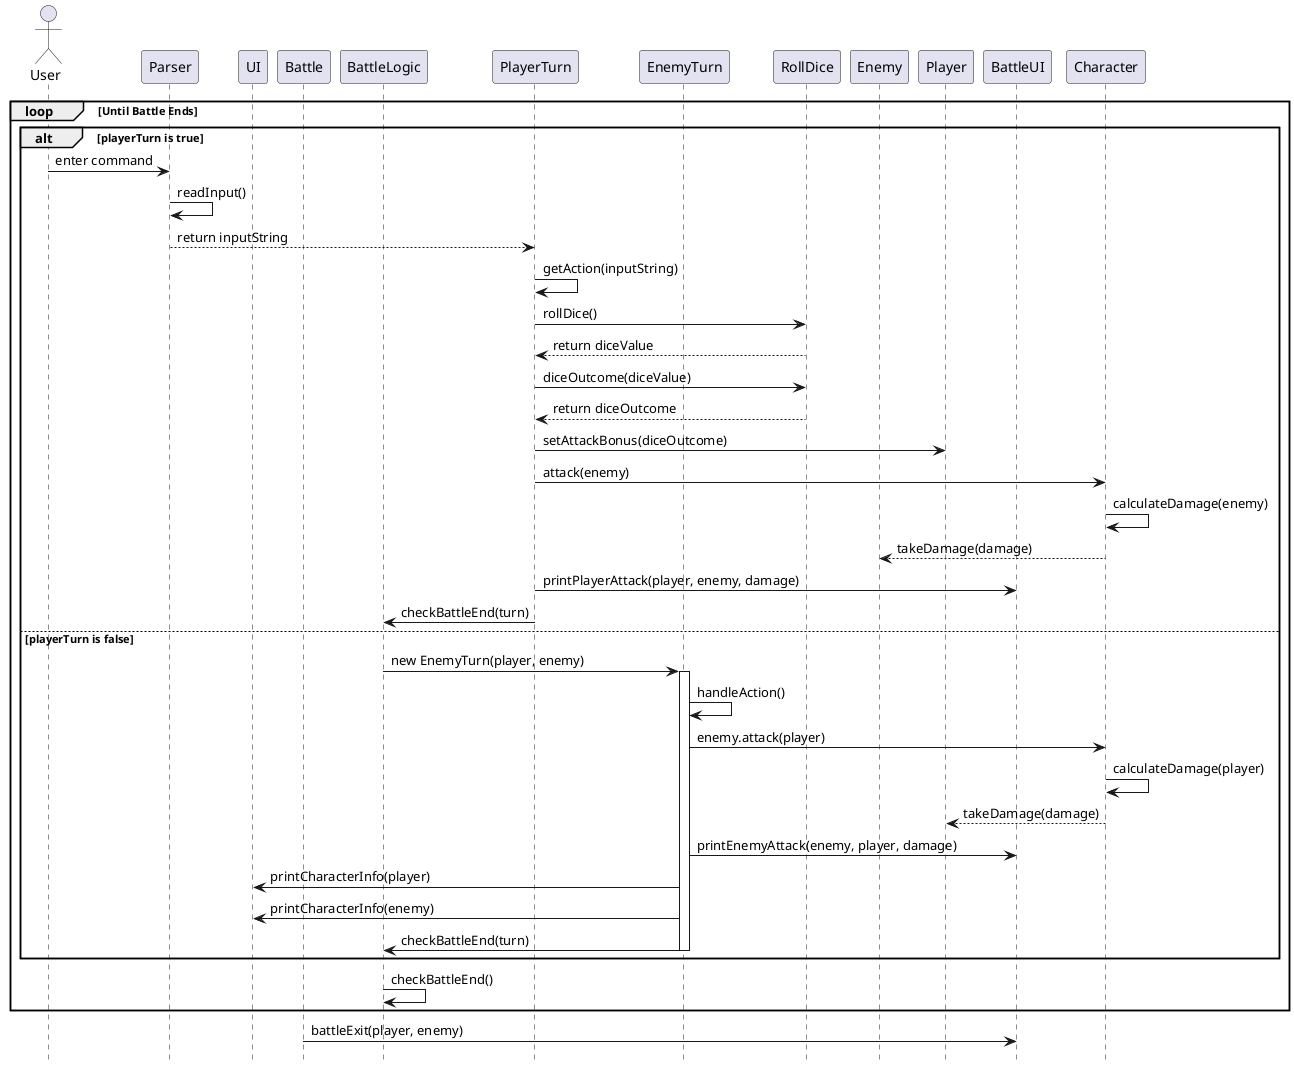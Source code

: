 @startuml
hide footbox

actor User
participant "Parser" as Parser
participant "UI" as UI
participant "Battle" as Battle
participant "BattleLogic" as BattleLogic
participant "PlayerTurn" as PlayerTurn
participant "EnemyTurn" as EnemyTurn
participant "RollDice" as RollDice
participant "Enemy" as Enemy
participant "Player" as Player
participant "BattleUI" as BattleUI
participant "Character" as Character



loop Until Battle Ends

    alt playerTurn is true

        User -> Parser: enter command
        Parser -> Parser: readInput()
        Parser --> PlayerTurn: return inputString
        PlayerTurn -> PlayerTurn: getAction(inputString)


        PlayerTurn -> RollDice: rollDice()
        RollDice --> PlayerTurn: return diceValue
        PlayerTurn -> RollDice: diceOutcome(diceValue)
        RollDice --> PlayerTurn: return diceOutcome

        PlayerTurn -> Player: setAttackBonus(diceOutcome)
        PlayerTurn -> Character: attack(enemy)
        Character -> Character: calculateDamage(enemy)
        Character --> Enemy: takeDamage(damage)
        PlayerTurn -> BattleUI: printPlayerAttack(player, enemy, damage)

        PlayerTurn -> BattleLogic: checkBattleEnd(turn)
        deactivate PlayerTurn

    else playerTurn is false
        BattleLogic -> EnemyTurn: new EnemyTurn(player, enemy)
        activate EnemyTurn

        EnemyTurn -> EnemyTurn: handleAction()
        EnemyTurn -> Character: enemy.attack(player)
        Character -> Character: calculateDamage(player)
        Character --> Player: takeDamage(damage)

        EnemyTurn -> BattleUI: printEnemyAttack(enemy, player, damage)

        EnemyTurn -> UI: printCharacterInfo(player)
        EnemyTurn -> UI: printCharacterInfo(enemy)
        EnemyTurn -> BattleLogic: checkBattleEnd(turn)
        deactivate EnemyTurn
    end

    BattleLogic -> BattleLogic: checkBattleEnd()
end
deactivate BattleLogic
Battle -> BattleUI: battleExit(player, enemy)

@enduml

